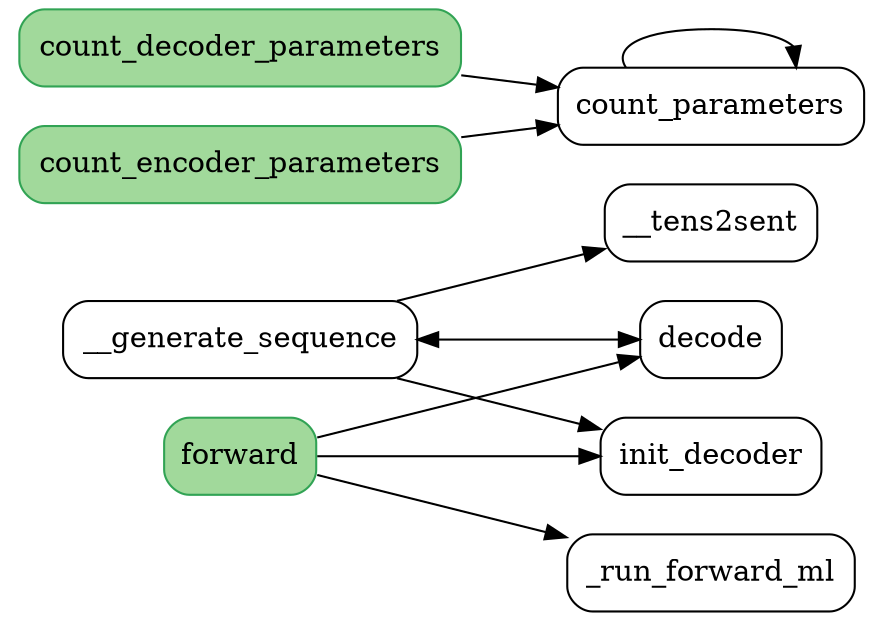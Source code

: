 digraph test {
	graph [bb="0,0,405.71,284",
		concentrate=true,
		rankdir=LR,
		ratio=0.7
	];
	node [label="\N",
		shape=Mrecord
	];
	node1	 [height=0.51389,
		label=__generate_sequence,
		pos="108.71,128.5",
		width=2.3611];
	node2	 [height=0.51389,
		label=__tens2sent,
		pos="330.71,183.5",
		width=1.4167];
	node1 -> node2	 [pos="e,279.65,170.85 181.41,146.51 210.01,153.6 242.49,161.64 269.83,168.42"];
	node7	 [height=0.51389,
		label=decode,
		pos="330.71,128.5",
		width=0.94444];
	node1 -> node7	 [pos="s,193.91,128.5 e,296.7,128.5 204.07,128.5 232.81,128.5 262.97,128.5 286.64,128.5"];
	node9	 [height=0.51389,
		label=init_decoder,
		pos="330.71,73.5",
		width=1.4722];
	node1 -> node9	 [pos="e,277.58,86.665 181.41,110.49 209.21,103.6 240.68,95.806 267.53,89.154"];
	node3	 [height=0.51389,
		label=_run_forward_ml,
		pos="330.71,18.5",
		width=1.9167];
	node4	 [color="/greens3/3",
		fillcolor="/greens3/2",
		height=0.51389,
		label=count_decoder_parameters,
		pos="108.71,265.5",
		style=filled,
		width=2.9444];
	node6	 [height=0.51389,
		label=count_parameters,
		pos="330.71,238.5",
		width=2.0417];
	node4 -> node6	 [pos="e,257.02,247.46 214.84,252.59 225.65,251.28 236.53,249.96 247.05,248.68"];
	node5	 [color="/greens3/3",
		fillcolor="/greens3/2",
		height=0.51389,
		label=count_encoder_parameters,
		pos="108.71,210.5",
		style=filled,
		width=2.9444];
	node5 -> node6	 [pos="e,257.02,229.21 214.84,223.88 225.65,225.25 236.53,226.62 247.05,227.95"];
	node6 -> node6	 [pos="e,370.62,256.53 290.81,256.53 284.03,266.19 297.33,275 330.71,275 351.58,275 364.6,271.56 369.78,266.62"];
	node7 -> node1;
	node8	 [color="/greens3/3",
		fillcolor="/greens3/2",
		height=0.51389,
		label=forward,
		pos="108.71,73.5",
		style=filled,
		width=1.0139];
	node8 -> node3	 [pos="e,261.69,35.601 145.37,64.418 174.19,57.278 215.38,47.074 251.61,38.097"];
	node8 -> node7	 [pos="e,296.55,120.04 145.37,82.582 184.17,92.194 245.39,107.36 286.75,117.61"];
	node8 -> node9	 [pos="e,277.38,73.5 145.37,73.5 178.45,73.5 227.84,73.5 267.31,73.5"];
}
